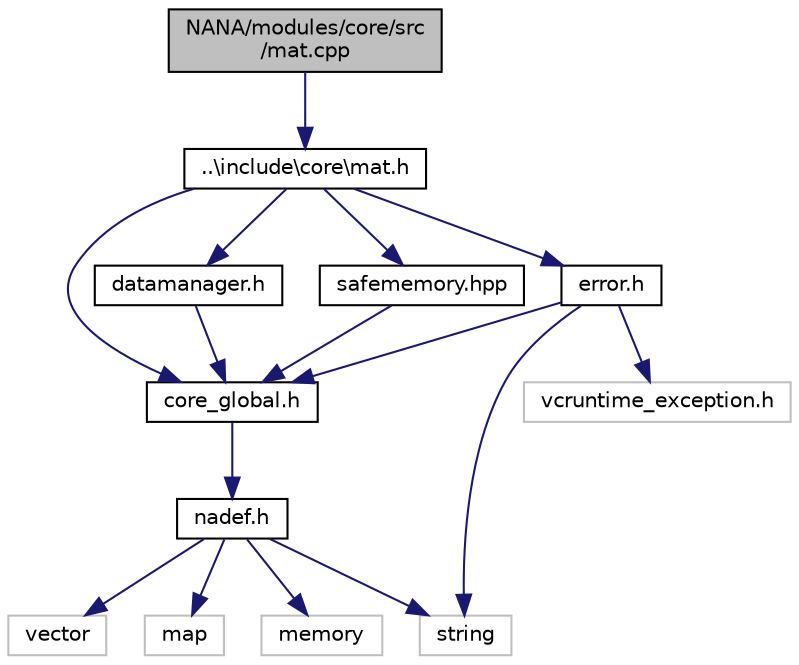 digraph "NANA/modules/core/src/mat.cpp"
{
 // LATEX_PDF_SIZE
  edge [fontname="Helvetica",fontsize="10",labelfontname="Helvetica",labelfontsize="10"];
  node [fontname="Helvetica",fontsize="10",shape=record];
  Node1 [label="NANA/modules/core/src\l/mat.cpp",height=0.2,width=0.4,color="black", fillcolor="grey75", style="filled", fontcolor="black",tooltip="实现Mat的相关功能"];
  Node1 -> Node2 [color="midnightblue",fontsize="10",style="solid",fontname="Helvetica"];
  Node2 [label="..\\include\\core\\mat.h",height=0.2,width=0.4,color="black", fillcolor="white", style="filled",URL="$modules_2core_2include_2core_2mat_8h.html",tooltip="实现一个用于矩阵运算的模板类(仍在实现当中)"];
  Node2 -> Node3 [color="midnightblue",fontsize="10",style="solid",fontname="Helvetica"];
  Node3 [label="core_global.h",height=0.2,width=0.4,color="black", fillcolor="white", style="filled",URL="$modules_2core_2include_2core_2core__global_8h.html",tooltip="全局头文件"];
  Node3 -> Node4 [color="midnightblue",fontsize="10",style="solid",fontname="Helvetica"];
  Node4 [label="nadef.h",height=0.2,width=0.4,color="black", fillcolor="white", style="filled",URL="$modules_2core_2include_2core_2nadef_8h.html",tooltip="数值分析所依赖的定义"];
  Node4 -> Node5 [color="midnightblue",fontsize="10",style="solid",fontname="Helvetica"];
  Node5 [label="vector",height=0.2,width=0.4,color="grey75", fillcolor="white", style="filled",tooltip=" "];
  Node4 -> Node6 [color="midnightblue",fontsize="10",style="solid",fontname="Helvetica"];
  Node6 [label="string",height=0.2,width=0.4,color="grey75", fillcolor="white", style="filled",tooltip=" "];
  Node4 -> Node7 [color="midnightblue",fontsize="10",style="solid",fontname="Helvetica"];
  Node7 [label="map",height=0.2,width=0.4,color="grey75", fillcolor="white", style="filled",tooltip=" "];
  Node4 -> Node8 [color="midnightblue",fontsize="10",style="solid",fontname="Helvetica"];
  Node8 [label="memory",height=0.2,width=0.4,color="grey75", fillcolor="white", style="filled",tooltip=" "];
  Node2 -> Node9 [color="midnightblue",fontsize="10",style="solid",fontname="Helvetica"];
  Node9 [label="error.h",height=0.2,width=0.4,color="black", fillcolor="white", style="filled",URL="$modules_2core_2include_2core_2error_8h.html",tooltip="用于抛出异常"];
  Node9 -> Node3 [color="midnightblue",fontsize="10",style="solid",fontname="Helvetica"];
  Node9 -> Node10 [color="midnightblue",fontsize="10",style="solid",fontname="Helvetica"];
  Node10 [label="vcruntime_exception.h",height=0.2,width=0.4,color="grey75", fillcolor="white", style="filled",tooltip=" "];
  Node9 -> Node6 [color="midnightblue",fontsize="10",style="solid",fontname="Helvetica"];
  Node2 -> Node11 [color="midnightblue",fontsize="10",style="solid",fontname="Helvetica"];
  Node11 [label="datamanager.h",height=0.2,width=0.4,color="black", fillcolor="white", style="filled",URL="$modules_2core_2include_2core_2datamanager_8h.html",tooltip="实现一个数据管理器"];
  Node11 -> Node3 [color="midnightblue",fontsize="10",style="solid",fontname="Helvetica"];
  Node2 -> Node12 [color="midnightblue",fontsize="10",style="solid",fontname="Helvetica"];
  Node12 [label="safememory.hpp",height=0.2,width=0.4,color="black", fillcolor="white", style="filled",URL="$modules_2core_2include_2core_2safememory_8hpp.html",tooltip="实现安全的内存管理"];
  Node12 -> Node3 [color="midnightblue",fontsize="10",style="solid",fontname="Helvetica"];
}
